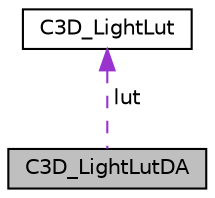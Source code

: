 digraph "C3D_LightLutDA"
{
  edge [fontname="Helvetica",fontsize="10",labelfontname="Helvetica",labelfontsize="10"];
  node [fontname="Helvetica",fontsize="10",shape=record];
  Node1 [label="C3D_LightLutDA",height=0.2,width=0.4,color="black", fillcolor="grey75", style="filled", fontcolor="black"];
  Node2 -> Node1 [dir="back",color="darkorchid3",fontsize="10",style="dashed",label=" lut" ,fontname="Helvetica"];
  Node2 [label="C3D_LightLut",height=0.2,width=0.4,color="black", fillcolor="white", style="filled",URL="$structC3D__LightLut.html"];
}
